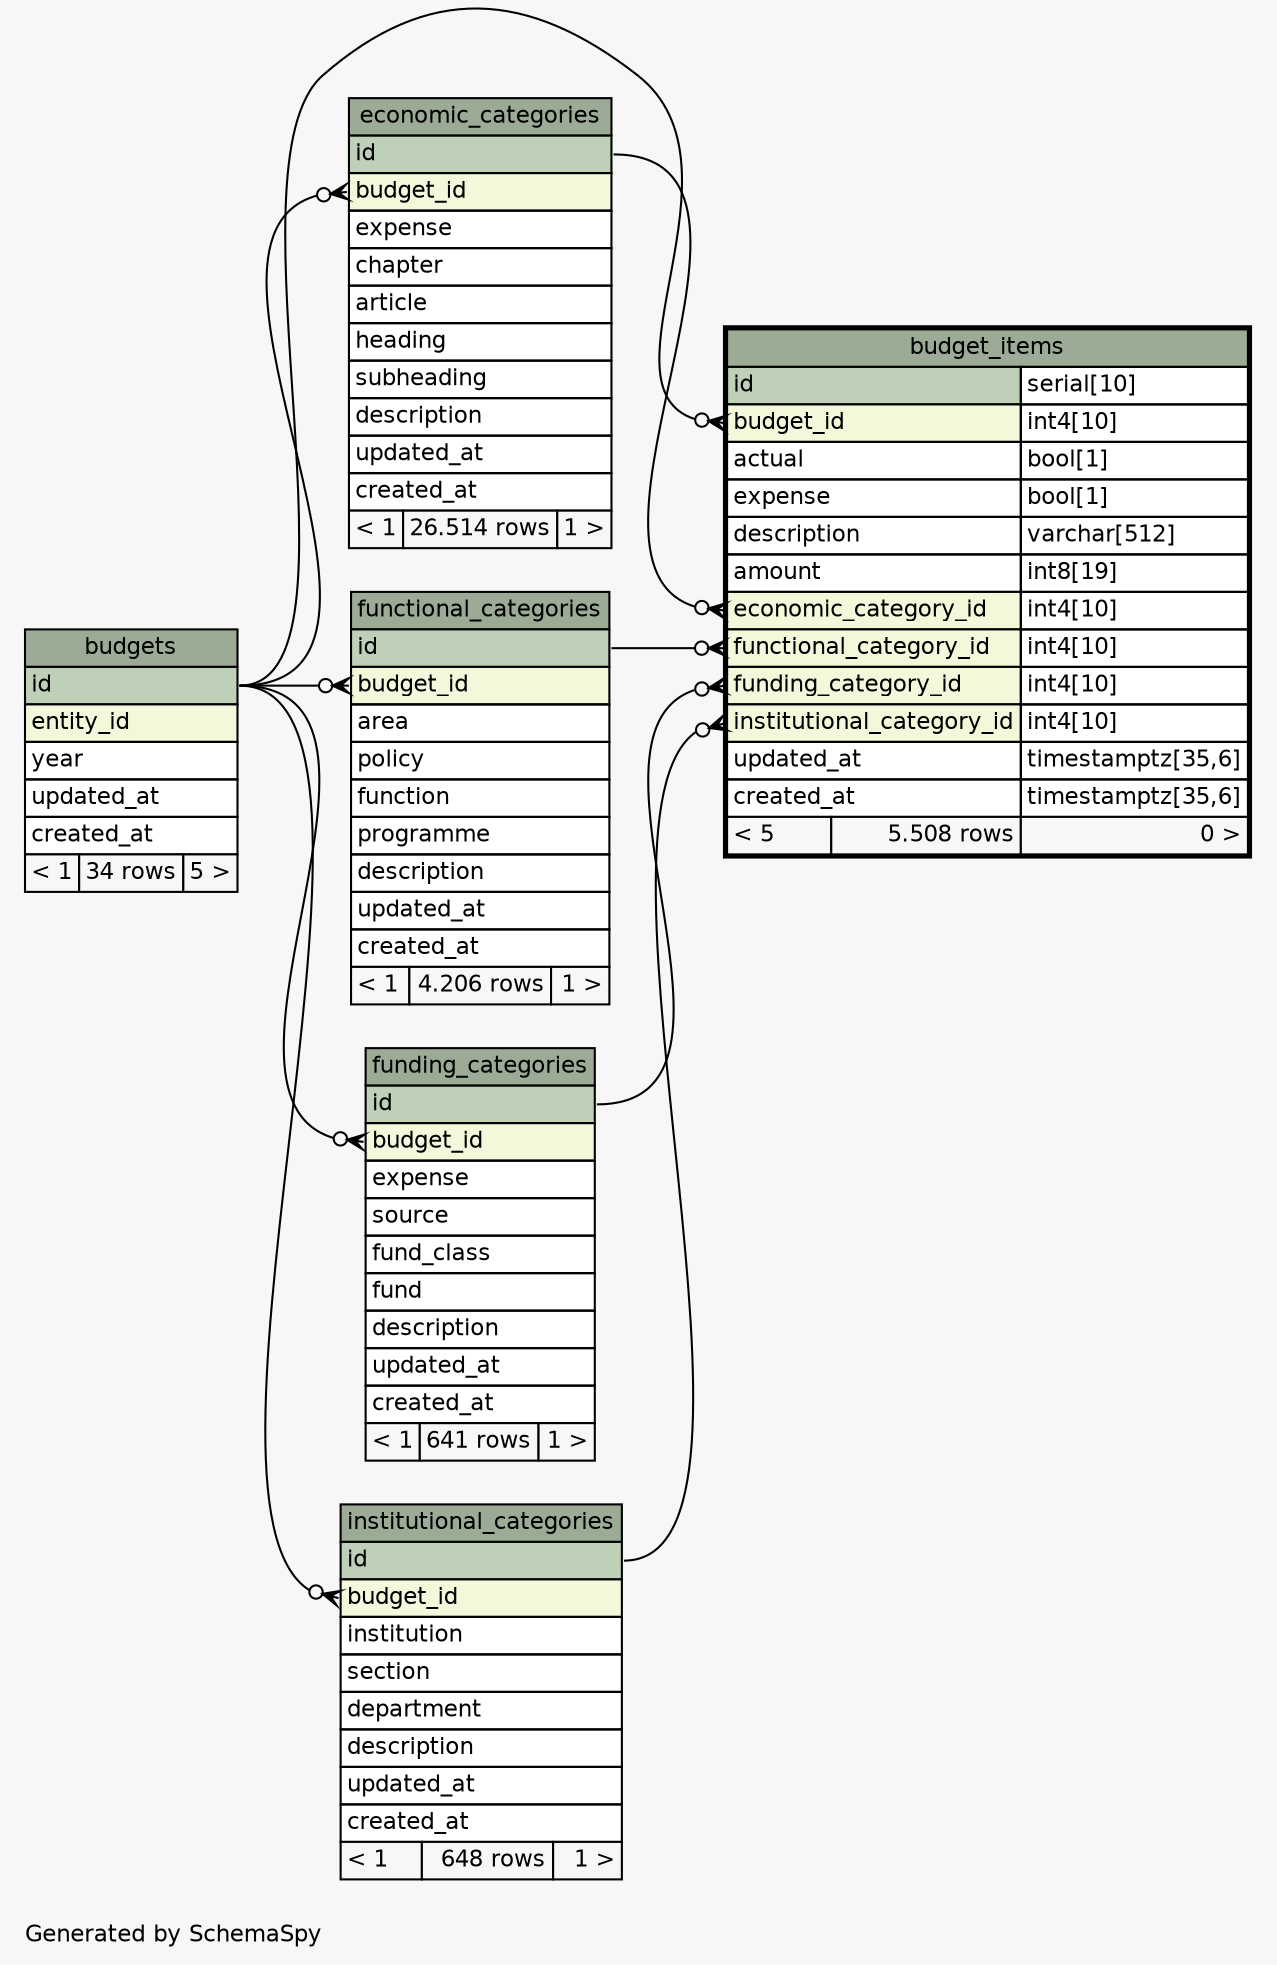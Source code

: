 // dot 2.36.0 on Linux 3.13.0-36-generic
// SchemaSpy rev 590
digraph "oneDegreeRelationshipsDiagram" {
  graph [
    rankdir="RL"
    bgcolor="#f7f7f7"
    label="\nGenerated by SchemaSpy"
    labeljust="l"
    nodesep="0.18"
    ranksep="0.46"
    fontname="Helvetica"
    fontsize="11"
  ];
  node [
    fontname="Helvetica"
    fontsize="11"
    shape="plaintext"
  ];
  edge [
    arrowsize="0.8"
  ];
  "budget_items":"budget_id":w -> "budgets":"id":e [arrowhead=none dir=back arrowtail=crowodot];
  "budget_items":"economic_category_id":w -> "economic_categories":"id":e [arrowhead=none dir=back arrowtail=crowodot];
  "budget_items":"functional_category_id":w -> "functional_categories":"id":e [arrowhead=none dir=back arrowtail=crowodot];
  "budget_items":"funding_category_id":w -> "funding_categories":"id":e [arrowhead=none dir=back arrowtail=crowodot];
  "budget_items":"institutional_category_id":w -> "institutional_categories":"id":e [arrowhead=none dir=back arrowtail=crowodot];
  "economic_categories":"budget_id":w -> "budgets":"id":e [arrowhead=none dir=back arrowtail=crowodot];
  "functional_categories":"budget_id":w -> "budgets":"id":e [arrowhead=none dir=back arrowtail=crowodot];
  "funding_categories":"budget_id":w -> "budgets":"id":e [arrowhead=none dir=back arrowtail=crowodot];
  "institutional_categories":"budget_id":w -> "budgets":"id":e [arrowhead=none dir=back arrowtail=crowodot];
  "budget_items" [
    label=<
    <TABLE BORDER="2" CELLBORDER="1" CELLSPACING="0" BGCOLOR="#ffffff">
      <TR><TD COLSPAN="3" BGCOLOR="#9bab96" ALIGN="CENTER">budget_items</TD></TR>
      <TR><TD PORT="id" COLSPAN="2" BGCOLOR="#bed1b8" ALIGN="LEFT">id</TD><TD PORT="id.type" ALIGN="LEFT">serial[10]</TD></TR>
      <TR><TD PORT="budget_id" COLSPAN="2" BGCOLOR="#f4f7da" ALIGN="LEFT">budget_id</TD><TD PORT="budget_id.type" ALIGN="LEFT">int4[10]</TD></TR>
      <TR><TD PORT="actual" COLSPAN="2" ALIGN="LEFT">actual</TD><TD PORT="actual.type" ALIGN="LEFT">bool[1]</TD></TR>
      <TR><TD PORT="expense" COLSPAN="2" ALIGN="LEFT">expense</TD><TD PORT="expense.type" ALIGN="LEFT">bool[1]</TD></TR>
      <TR><TD PORT="description" COLSPAN="2" ALIGN="LEFT">description</TD><TD PORT="description.type" ALIGN="LEFT">varchar[512]</TD></TR>
      <TR><TD PORT="amount" COLSPAN="2" ALIGN="LEFT">amount</TD><TD PORT="amount.type" ALIGN="LEFT">int8[19]</TD></TR>
      <TR><TD PORT="economic_category_id" COLSPAN="2" BGCOLOR="#f4f7da" ALIGN="LEFT">economic_category_id</TD><TD PORT="economic_category_id.type" ALIGN="LEFT">int4[10]</TD></TR>
      <TR><TD PORT="functional_category_id" COLSPAN="2" BGCOLOR="#f4f7da" ALIGN="LEFT">functional_category_id</TD><TD PORT="functional_category_id.type" ALIGN="LEFT">int4[10]</TD></TR>
      <TR><TD PORT="funding_category_id" COLSPAN="2" BGCOLOR="#f4f7da" ALIGN="LEFT">funding_category_id</TD><TD PORT="funding_category_id.type" ALIGN="LEFT">int4[10]</TD></TR>
      <TR><TD PORT="institutional_category_id" COLSPAN="2" BGCOLOR="#f4f7da" ALIGN="LEFT">institutional_category_id</TD><TD PORT="institutional_category_id.type" ALIGN="LEFT">int4[10]</TD></TR>
      <TR><TD PORT="updated_at" COLSPAN="2" ALIGN="LEFT">updated_at</TD><TD PORT="updated_at.type" ALIGN="LEFT">timestamptz[35,6]</TD></TR>
      <TR><TD PORT="created_at" COLSPAN="2" ALIGN="LEFT">created_at</TD><TD PORT="created_at.type" ALIGN="LEFT">timestamptz[35,6]</TD></TR>
      <TR><TD ALIGN="LEFT" BGCOLOR="#f7f7f7">&lt; 5</TD><TD ALIGN="RIGHT" BGCOLOR="#f7f7f7">5.508 rows</TD><TD ALIGN="RIGHT" BGCOLOR="#f7f7f7">0 &gt;</TD></TR>
    </TABLE>>
    URL="budget_items.html"
    tooltip="budget_items"
  ];
  "budgets" [
    label=<
    <TABLE BORDER="0" CELLBORDER="1" CELLSPACING="0" BGCOLOR="#ffffff">
      <TR><TD COLSPAN="3" BGCOLOR="#9bab96" ALIGN="CENTER">budgets</TD></TR>
      <TR><TD PORT="id" COLSPAN="3" BGCOLOR="#bed1b8" ALIGN="LEFT">id</TD></TR>
      <TR><TD PORT="entity_id" COLSPAN="3" BGCOLOR="#f4f7da" ALIGN="LEFT">entity_id</TD></TR>
      <TR><TD PORT="year" COLSPAN="3" ALIGN="LEFT">year</TD></TR>
      <TR><TD PORT="updated_at" COLSPAN="3" ALIGN="LEFT">updated_at</TD></TR>
      <TR><TD PORT="created_at" COLSPAN="3" ALIGN="LEFT">created_at</TD></TR>
      <TR><TD ALIGN="LEFT" BGCOLOR="#f7f7f7">&lt; 1</TD><TD ALIGN="RIGHT" BGCOLOR="#f7f7f7">34 rows</TD><TD ALIGN="RIGHT" BGCOLOR="#f7f7f7">5 &gt;</TD></TR>
    </TABLE>>
    URL="budgets.html"
    tooltip="budgets"
  ];
  "economic_categories" [
    label=<
    <TABLE BORDER="0" CELLBORDER="1" CELLSPACING="0" BGCOLOR="#ffffff">
      <TR><TD COLSPAN="3" BGCOLOR="#9bab96" ALIGN="CENTER">economic_categories</TD></TR>
      <TR><TD PORT="id" COLSPAN="3" BGCOLOR="#bed1b8" ALIGN="LEFT">id</TD></TR>
      <TR><TD PORT="budget_id" COLSPAN="3" BGCOLOR="#f4f7da" ALIGN="LEFT">budget_id</TD></TR>
      <TR><TD PORT="expense" COLSPAN="3" ALIGN="LEFT">expense</TD></TR>
      <TR><TD PORT="chapter" COLSPAN="3" ALIGN="LEFT">chapter</TD></TR>
      <TR><TD PORT="article" COLSPAN="3" ALIGN="LEFT">article</TD></TR>
      <TR><TD PORT="heading" COLSPAN="3" ALIGN="LEFT">heading</TD></TR>
      <TR><TD PORT="subheading" COLSPAN="3" ALIGN="LEFT">subheading</TD></TR>
      <TR><TD PORT="description" COLSPAN="3" ALIGN="LEFT">description</TD></TR>
      <TR><TD PORT="updated_at" COLSPAN="3" ALIGN="LEFT">updated_at</TD></TR>
      <TR><TD PORT="created_at" COLSPAN="3" ALIGN="LEFT">created_at</TD></TR>
      <TR><TD ALIGN="LEFT" BGCOLOR="#f7f7f7">&lt; 1</TD><TD ALIGN="RIGHT" BGCOLOR="#f7f7f7">26.514 rows</TD><TD ALIGN="RIGHT" BGCOLOR="#f7f7f7">1 &gt;</TD></TR>
    </TABLE>>
    URL="economic_categories.html"
    tooltip="economic_categories"
  ];
  "functional_categories" [
    label=<
    <TABLE BORDER="0" CELLBORDER="1" CELLSPACING="0" BGCOLOR="#ffffff">
      <TR><TD COLSPAN="3" BGCOLOR="#9bab96" ALIGN="CENTER">functional_categories</TD></TR>
      <TR><TD PORT="id" COLSPAN="3" BGCOLOR="#bed1b8" ALIGN="LEFT">id</TD></TR>
      <TR><TD PORT="budget_id" COLSPAN="3" BGCOLOR="#f4f7da" ALIGN="LEFT">budget_id</TD></TR>
      <TR><TD PORT="area" COLSPAN="3" ALIGN="LEFT">area</TD></TR>
      <TR><TD PORT="policy" COLSPAN="3" ALIGN="LEFT">policy</TD></TR>
      <TR><TD PORT="function" COLSPAN="3" ALIGN="LEFT">function</TD></TR>
      <TR><TD PORT="programme" COLSPAN="3" ALIGN="LEFT">programme</TD></TR>
      <TR><TD PORT="description" COLSPAN="3" ALIGN="LEFT">description</TD></TR>
      <TR><TD PORT="updated_at" COLSPAN="3" ALIGN="LEFT">updated_at</TD></TR>
      <TR><TD PORT="created_at" COLSPAN="3" ALIGN="LEFT">created_at</TD></TR>
      <TR><TD ALIGN="LEFT" BGCOLOR="#f7f7f7">&lt; 1</TD><TD ALIGN="RIGHT" BGCOLOR="#f7f7f7">4.206 rows</TD><TD ALIGN="RIGHT" BGCOLOR="#f7f7f7">1 &gt;</TD></TR>
    </TABLE>>
    URL="functional_categories.html"
    tooltip="functional_categories"
  ];
  "funding_categories" [
    label=<
    <TABLE BORDER="0" CELLBORDER="1" CELLSPACING="0" BGCOLOR="#ffffff">
      <TR><TD COLSPAN="3" BGCOLOR="#9bab96" ALIGN="CENTER">funding_categories</TD></TR>
      <TR><TD PORT="id" COLSPAN="3" BGCOLOR="#bed1b8" ALIGN="LEFT">id</TD></TR>
      <TR><TD PORT="budget_id" COLSPAN="3" BGCOLOR="#f4f7da" ALIGN="LEFT">budget_id</TD></TR>
      <TR><TD PORT="expense" COLSPAN="3" ALIGN="LEFT">expense</TD></TR>
      <TR><TD PORT="source" COLSPAN="3" ALIGN="LEFT">source</TD></TR>
      <TR><TD PORT="fund_class" COLSPAN="3" ALIGN="LEFT">fund_class</TD></TR>
      <TR><TD PORT="fund" COLSPAN="3" ALIGN="LEFT">fund</TD></TR>
      <TR><TD PORT="description" COLSPAN="3" ALIGN="LEFT">description</TD></TR>
      <TR><TD PORT="updated_at" COLSPAN="3" ALIGN="LEFT">updated_at</TD></TR>
      <TR><TD PORT="created_at" COLSPAN="3" ALIGN="LEFT">created_at</TD></TR>
      <TR><TD ALIGN="LEFT" BGCOLOR="#f7f7f7">&lt; 1</TD><TD ALIGN="RIGHT" BGCOLOR="#f7f7f7">641 rows</TD><TD ALIGN="RIGHT" BGCOLOR="#f7f7f7">1 &gt;</TD></TR>
    </TABLE>>
    URL="funding_categories.html"
    tooltip="funding_categories"
  ];
  "institutional_categories" [
    label=<
    <TABLE BORDER="0" CELLBORDER="1" CELLSPACING="0" BGCOLOR="#ffffff">
      <TR><TD COLSPAN="3" BGCOLOR="#9bab96" ALIGN="CENTER">institutional_categories</TD></TR>
      <TR><TD PORT="id" COLSPAN="3" BGCOLOR="#bed1b8" ALIGN="LEFT">id</TD></TR>
      <TR><TD PORT="budget_id" COLSPAN="3" BGCOLOR="#f4f7da" ALIGN="LEFT">budget_id</TD></TR>
      <TR><TD PORT="institution" COLSPAN="3" ALIGN="LEFT">institution</TD></TR>
      <TR><TD PORT="section" COLSPAN="3" ALIGN="LEFT">section</TD></TR>
      <TR><TD PORT="department" COLSPAN="3" ALIGN="LEFT">department</TD></TR>
      <TR><TD PORT="description" COLSPAN="3" ALIGN="LEFT">description</TD></TR>
      <TR><TD PORT="updated_at" COLSPAN="3" ALIGN="LEFT">updated_at</TD></TR>
      <TR><TD PORT="created_at" COLSPAN="3" ALIGN="LEFT">created_at</TD></TR>
      <TR><TD ALIGN="LEFT" BGCOLOR="#f7f7f7">&lt; 1</TD><TD ALIGN="RIGHT" BGCOLOR="#f7f7f7">648 rows</TD><TD ALIGN="RIGHT" BGCOLOR="#f7f7f7">1 &gt;</TD></TR>
    </TABLE>>
    URL="institutional_categories.html"
    tooltip="institutional_categories"
  ];
}
